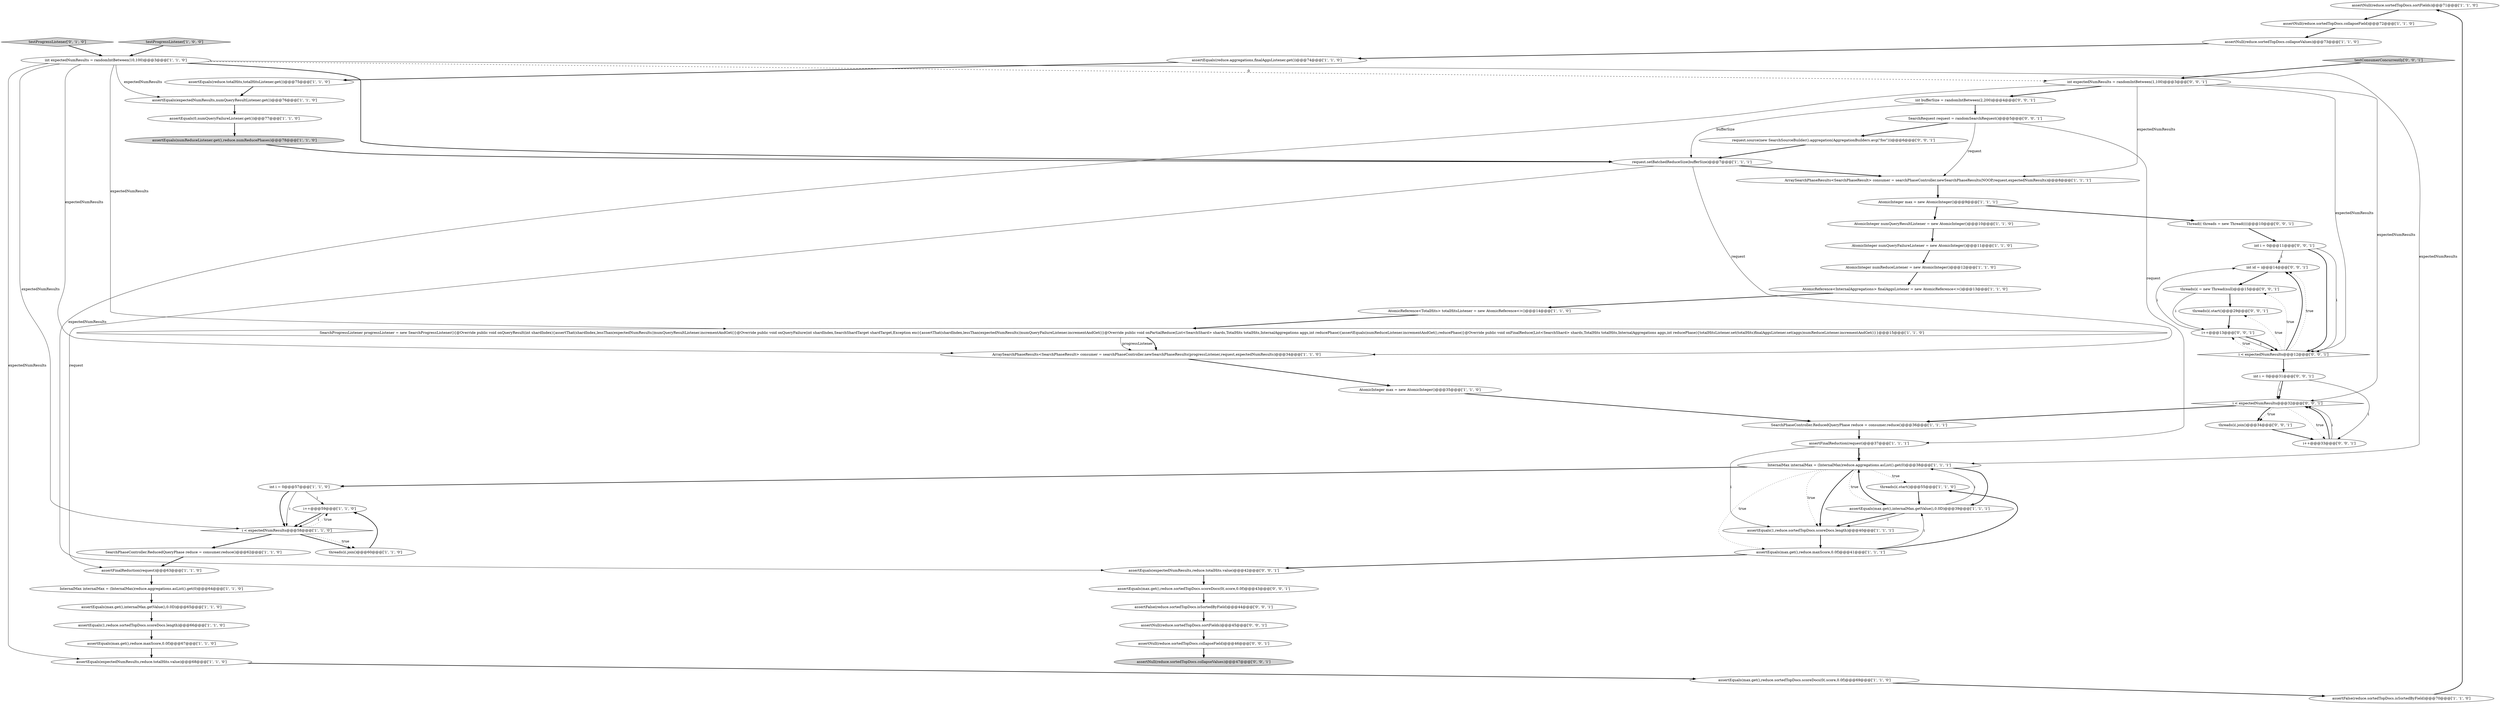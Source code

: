 digraph {
29 [style = filled, label = "assertNull(reduce.sortedTopDocs.sortFields)@@@71@@@['1', '1', '0']", fillcolor = white, shape = ellipse image = "AAA0AAABBB1BBB"];
35 [style = filled, label = "assertNull(reduce.sortedTopDocs.collapseField)@@@72@@@['1', '1', '0']", fillcolor = white, shape = ellipse image = "AAA0AAABBB1BBB"];
38 [style = filled, label = "InternalMax internalMax = (InternalMax)reduce.aggregations.asList().get(0)@@@38@@@['1', '1', '1']", fillcolor = white, shape = ellipse image = "AAA0AAABBB1BBB"];
16 [style = filled, label = "InternalMax internalMax = (InternalMax)reduce.aggregations.asList().get(0)@@@64@@@['1', '1', '0']", fillcolor = white, shape = ellipse image = "AAA0AAABBB1BBB"];
3 [style = filled, label = "assertEquals(reduce.aggregations,finalAggsListener.get())@@@74@@@['1', '1', '0']", fillcolor = white, shape = ellipse image = "AAA0AAABBB1BBB"];
34 [style = filled, label = "AtomicInteger max = new AtomicInteger()@@@35@@@['1', '1', '0']", fillcolor = white, shape = ellipse image = "AAA0AAABBB1BBB"];
39 [style = filled, label = "int i = 0@@@57@@@['1', '1', '0']", fillcolor = white, shape = ellipse image = "AAA0AAABBB1BBB"];
51 [style = filled, label = "threads(i( = new Thread(null)@@@15@@@['0', '0', '1']", fillcolor = white, shape = ellipse image = "AAA0AAABBB3BBB"];
40 [style = filled, label = "assertEquals(expectedNumResults,numQueryResultListener.get())@@@76@@@['1', '1', '0']", fillcolor = white, shape = ellipse image = "AAA0AAABBB1BBB"];
43 [style = filled, label = "threads(i(.start()@@@29@@@['0', '0', '1']", fillcolor = white, shape = ellipse image = "AAA0AAABBB3BBB"];
26 [style = filled, label = "AtomicReference<TotalHits> totalHitsListener = new AtomicReference<>()@@@14@@@['1', '1', '0']", fillcolor = white, shape = ellipse image = "AAA0AAABBB1BBB"];
6 [style = filled, label = "threads(i(.start()@@@55@@@['1', '1', '0']", fillcolor = white, shape = ellipse image = "AAA0AAABBB1BBB"];
0 [style = filled, label = "SearchProgressListener progressListener = new SearchProgressListener(){@Override public void onQueryResult(int shardIndex){assertThat(shardIndex,lessThan(expectedNumResults))numQueryResultListener.incrementAndGet()}@Override public void onQueryFailure(int shardIndex,SearchShardTarget shardTarget,Exception exc){assertThat(shardIndex,lessThan(expectedNumResults))numQueryFailureListener.incrementAndGet()}@Override public void onPartialReduce(List<SearchShard> shards,TotalHits totalHits,InternalAggregations aggs,int reducePhase){assertEquals(numReduceListener.incrementAndGet(),reducePhase)}@Override public void onFinalReduce(List<SearchShard> shards,TotalHits totalHits,InternalAggregations aggs,int reducePhase){totalHitsListener.set(totalHits)finalAggsListener.set(aggs)numReduceListener.incrementAndGet()}}@@@15@@@['1', '1', '0']", fillcolor = white, shape = ellipse image = "AAA0AAABBB1BBB"];
53 [style = filled, label = "i++@@@13@@@['0', '0', '1']", fillcolor = white, shape = ellipse image = "AAA0AAABBB3BBB"];
57 [style = filled, label = "testConsumerConcurrently['0', '0', '1']", fillcolor = lightgray, shape = diamond image = "AAA0AAABBB3BBB"];
1 [style = filled, label = "ArraySearchPhaseResults<SearchPhaseResult> consumer = searchPhaseController.newSearchPhaseResults(NOOP,request,expectedNumResults)@@@8@@@['1', '1', '1']", fillcolor = white, shape = ellipse image = "AAA0AAABBB1BBB"];
45 [style = filled, label = "i < expectedNumResults@@@32@@@['0', '0', '1']", fillcolor = white, shape = diamond image = "AAA0AAABBB3BBB"];
13 [style = filled, label = "AtomicInteger max = new AtomicInteger()@@@9@@@['1', '1', '1']", fillcolor = white, shape = ellipse image = "AAA0AAABBB1BBB"];
15 [style = filled, label = "assertEquals(max.get(),internalMax.getValue(),0.0D)@@@65@@@['1', '1', '0']", fillcolor = white, shape = ellipse image = "AAA0AAABBB1BBB"];
21 [style = filled, label = "int expectedNumResults = randomIntBetween(10,100)@@@3@@@['1', '1', '0']", fillcolor = white, shape = ellipse image = "AAA0AAABBB1BBB"];
47 [style = filled, label = "int i = 0@@@31@@@['0', '0', '1']", fillcolor = white, shape = ellipse image = "AAA0AAABBB3BBB"];
62 [style = filled, label = "int expectedNumResults = randomIntBetween(1,100)@@@3@@@['0', '0', '1']", fillcolor = white, shape = ellipse image = "AAA0AAABBB3BBB"];
11 [style = filled, label = "AtomicInteger numQueryResultListener = new AtomicInteger()@@@10@@@['1', '1', '0']", fillcolor = white, shape = ellipse image = "AAA0AAABBB1BBB"];
55 [style = filled, label = "assertNull(reduce.sortedTopDocs.collapseValues)@@@47@@@['0', '0', '1']", fillcolor = lightgray, shape = ellipse image = "AAA0AAABBB3BBB"];
61 [style = filled, label = "int i = 0@@@11@@@['0', '0', '1']", fillcolor = white, shape = ellipse image = "AAA0AAABBB3BBB"];
60 [style = filled, label = "assertFalse(reduce.sortedTopDocs.isSortedByField)@@@44@@@['0', '0', '1']", fillcolor = white, shape = ellipse image = "AAA0AAABBB3BBB"];
54 [style = filled, label = "threads(i(.join()@@@34@@@['0', '0', '1']", fillcolor = white, shape = ellipse image = "AAA0AAABBB3BBB"];
23 [style = filled, label = "assertEquals(max.get(),reduce.maxScore,0.0f)@@@41@@@['1', '1', '1']", fillcolor = white, shape = ellipse image = "AAA0AAABBB1BBB"];
56 [style = filled, label = "assertNull(reduce.sortedTopDocs.collapseField)@@@46@@@['0', '0', '1']", fillcolor = white, shape = ellipse image = "AAA0AAABBB3BBB"];
25 [style = filled, label = "AtomicInteger numQueryFailureListener = new AtomicInteger()@@@11@@@['1', '1', '0']", fillcolor = white, shape = ellipse image = "AAA0AAABBB1BBB"];
14 [style = filled, label = "i++@@@59@@@['1', '1', '0']", fillcolor = white, shape = ellipse image = "AAA0AAABBB1BBB"];
50 [style = filled, label = "assertEquals(expectedNumResults,reduce.totalHits.value)@@@42@@@['0', '0', '1']", fillcolor = white, shape = ellipse image = "AAA0AAABBB3BBB"];
41 [style = filled, label = "testProgressListener['0', '1', '0']", fillcolor = lightgray, shape = diamond image = "AAA0AAABBB2BBB"];
10 [style = filled, label = "i < expectedNumResults@@@58@@@['1', '1', '0']", fillcolor = white, shape = diamond image = "AAA0AAABBB1BBB"];
32 [style = filled, label = "SearchPhaseController.ReducedQueryPhase reduce = consumer.reduce()@@@62@@@['1', '1', '0']", fillcolor = white, shape = ellipse image = "AAA0AAABBB1BBB"];
33 [style = filled, label = "assertEquals(max.get(),reduce.maxScore,0.0f)@@@67@@@['1', '1', '0']", fillcolor = white, shape = ellipse image = "AAA0AAABBB1BBB"];
5 [style = filled, label = "assertEquals(max.get(),reduce.sortedTopDocs.scoreDocs(0(.score,0.0f)@@@69@@@['1', '1', '0']", fillcolor = white, shape = ellipse image = "AAA0AAABBB1BBB"];
12 [style = filled, label = "AtomicInteger numReduceListener = new AtomicInteger()@@@12@@@['1', '1', '0']", fillcolor = white, shape = ellipse image = "AAA0AAABBB1BBB"];
46 [style = filled, label = "request.source(new SearchSourceBuilder().aggregation(AggregationBuilders.avg(\"foo\")))@@@6@@@['0', '0', '1']", fillcolor = white, shape = ellipse image = "AAA0AAABBB3BBB"];
17 [style = filled, label = "AtomicReference<InternalAggregations> finalAggsListener = new AtomicReference<>()@@@13@@@['1', '1', '0']", fillcolor = white, shape = ellipse image = "AAA0AAABBB1BBB"];
63 [style = filled, label = "assertNull(reduce.sortedTopDocs.sortFields)@@@45@@@['0', '0', '1']", fillcolor = white, shape = ellipse image = "AAA0AAABBB3BBB"];
7 [style = filled, label = "assertEquals(numReduceListener.get(),reduce.numReducePhases)@@@78@@@['1', '1', '0']", fillcolor = lightgray, shape = ellipse image = "AAA0AAABBB1BBB"];
22 [style = filled, label = "assertEquals(1,reduce.sortedTopDocs.scoreDocs.length)@@@40@@@['1', '1', '1']", fillcolor = white, shape = ellipse image = "AAA0AAABBB1BBB"];
36 [style = filled, label = "ArraySearchPhaseResults<SearchPhaseResult> consumer = searchPhaseController.newSearchPhaseResults(progressListener,request,expectedNumResults)@@@34@@@['1', '1', '0']", fillcolor = white, shape = ellipse image = "AAA0AAABBB1BBB"];
42 [style = filled, label = "int id = i@@@14@@@['0', '0', '1']", fillcolor = white, shape = ellipse image = "AAA0AAABBB3BBB"];
48 [style = filled, label = "i++@@@33@@@['0', '0', '1']", fillcolor = white, shape = ellipse image = "AAA0AAABBB3BBB"];
52 [style = filled, label = "assertEquals(max.get(),reduce.sortedTopDocs.scoreDocs(0(.score,0.0f)@@@43@@@['0', '0', '1']", fillcolor = white, shape = ellipse image = "AAA0AAABBB3BBB"];
18 [style = filled, label = "threads(i(.join()@@@60@@@['1', '1', '0']", fillcolor = white, shape = ellipse image = "AAA0AAABBB1BBB"];
8 [style = filled, label = "testProgressListener['1', '0', '0']", fillcolor = lightgray, shape = diamond image = "AAA0AAABBB1BBB"];
19 [style = filled, label = "assertFinalReduction(request)@@@63@@@['1', '1', '0']", fillcolor = white, shape = ellipse image = "AAA0AAABBB1BBB"];
44 [style = filled, label = "Thread(( threads = new Thread((((@@@10@@@['0', '0', '1']", fillcolor = white, shape = ellipse image = "AAA0AAABBB3BBB"];
20 [style = filled, label = "assertFinalReduction(request)@@@37@@@['1', '1', '1']", fillcolor = white, shape = ellipse image = "AAA0AAABBB1BBB"];
37 [style = filled, label = "assertEquals(max.get(),internalMax.getValue(),0.0D)@@@39@@@['1', '1', '1']", fillcolor = white, shape = ellipse image = "AAA0AAABBB1BBB"];
49 [style = filled, label = "int bufferSize = randomIntBetween(2,200)@@@4@@@['0', '0', '1']", fillcolor = white, shape = ellipse image = "AAA0AAABBB3BBB"];
58 [style = filled, label = "i < expectedNumResults@@@12@@@['0', '0', '1']", fillcolor = white, shape = diamond image = "AAA0AAABBB3BBB"];
27 [style = filled, label = "assertEquals(0,numQueryFailureListener.get())@@@77@@@['1', '1', '0']", fillcolor = white, shape = ellipse image = "AAA0AAABBB1BBB"];
9 [style = filled, label = "request.setBatchedReduceSize(bufferSize)@@@7@@@['1', '1', '1']", fillcolor = white, shape = ellipse image = "AAA0AAABBB1BBB"];
31 [style = filled, label = "assertFalse(reduce.sortedTopDocs.isSortedByField)@@@70@@@['1', '1', '0']", fillcolor = white, shape = ellipse image = "AAA0AAABBB1BBB"];
2 [style = filled, label = "assertEquals(1,reduce.sortedTopDocs.scoreDocs.length)@@@66@@@['1', '1', '0']", fillcolor = white, shape = ellipse image = "AAA0AAABBB1BBB"];
30 [style = filled, label = "assertNull(reduce.sortedTopDocs.collapseValues)@@@73@@@['1', '1', '0']", fillcolor = white, shape = ellipse image = "AAA0AAABBB1BBB"];
59 [style = filled, label = "SearchRequest request = randomSearchRequest()@@@5@@@['0', '0', '1']", fillcolor = white, shape = ellipse image = "AAA0AAABBB3BBB"];
28 [style = filled, label = "assertEquals(expectedNumResults,reduce.totalHits.value)@@@68@@@['1', '1', '0']", fillcolor = white, shape = ellipse image = "AAA0AAABBB1BBB"];
4 [style = filled, label = "SearchPhaseController.ReducedQueryPhase reduce = consumer.reduce()@@@36@@@['1', '1', '1']", fillcolor = white, shape = ellipse image = "AAA0AAABBB1BBB"];
24 [style = filled, label = "assertEquals(reduce.totalHits,totalHitsListener.get())@@@75@@@['1', '1', '0']", fillcolor = white, shape = ellipse image = "AAA0AAABBB1BBB"];
59->46 [style = bold, label=""];
3->24 [style = bold, label=""];
44->61 [style = bold, label=""];
27->7 [style = bold, label=""];
53->42 [style = solid, label="i"];
38->23 [style = dotted, label="true"];
21->62 [style = dashed, label="0"];
6->37 [style = bold, label=""];
25->12 [style = bold, label=""];
51->43 [style = bold, label=""];
51->53 [style = solid, label="i"];
10->18 [style = bold, label=""];
20->38 [style = solid, label="i"];
58->47 [style = bold, label=""];
34->4 [style = bold, label=""];
13->11 [style = bold, label=""];
21->40 [style = solid, label="expectedNumResults"];
48->45 [style = bold, label=""];
60->63 [style = bold, label=""];
2->33 [style = bold, label=""];
57->62 [style = bold, label=""];
41->21 [style = bold, label=""];
9->36 [style = solid, label="request"];
0->36 [style = solid, label="progressListener"];
31->29 [style = bold, label=""];
14->10 [style = bold, label=""];
47->45 [style = bold, label=""];
59->20 [style = solid, label="request"];
45->54 [style = dotted, label="true"];
38->39 [style = bold, label=""];
35->30 [style = bold, label=""];
21->38 [style = solid, label="expectedNumResults"];
7->9 [style = bold, label=""];
37->22 [style = solid, label="i"];
23->37 [style = solid, label="i"];
14->10 [style = solid, label="i"];
56->55 [style = bold, label=""];
62->58 [style = solid, label="expectedNumResults"];
13->44 [style = bold, label=""];
15->2 [style = bold, label=""];
43->53 [style = bold, label=""];
5->31 [style = bold, label=""];
21->36 [style = solid, label="expectedNumResults"];
37->38 [style = bold, label=""];
58->42 [style = bold, label=""];
0->36 [style = bold, label=""];
62->50 [style = solid, label="expectedNumResults"];
9->19 [style = solid, label="request"];
58->51 [style = dotted, label="true"];
45->4 [style = bold, label=""];
1->13 [style = bold, label=""];
11->25 [style = bold, label=""];
24->40 [style = bold, label=""];
62->1 [style = solid, label="expectedNumResults"];
17->26 [style = bold, label=""];
49->59 [style = bold, label=""];
63->56 [style = bold, label=""];
23->50 [style = bold, label=""];
49->9 [style = solid, label="bufferSize"];
58->43 [style = dotted, label="true"];
29->35 [style = bold, label=""];
38->37 [style = bold, label=""];
46->9 [style = bold, label=""];
21->0 [style = solid, label="expectedNumResults"];
40->27 [style = bold, label=""];
8->21 [style = bold, label=""];
53->58 [style = solid, label="i"];
38->22 [style = dotted, label="true"];
19->16 [style = bold, label=""];
45->54 [style = bold, label=""];
12->17 [style = bold, label=""];
23->6 [style = bold, label=""];
39->10 [style = bold, label=""];
58->53 [style = dotted, label="true"];
58->42 [style = dotted, label="true"];
28->5 [style = bold, label=""];
37->38 [style = solid, label="i"];
37->22 [style = bold, label=""];
39->14 [style = solid, label="i"];
62->45 [style = solid, label="expectedNumResults"];
21->9 [style = bold, label=""];
18->14 [style = bold, label=""];
38->37 [style = dotted, label="true"];
61->58 [style = bold, label=""];
47->48 [style = solid, label="i"];
42->51 [style = bold, label=""];
10->32 [style = bold, label=""];
62->49 [style = bold, label=""];
47->45 [style = solid, label="i"];
16->15 [style = bold, label=""];
45->48 [style = dotted, label="true"];
38->22 [style = bold, label=""];
4->20 [style = bold, label=""];
33->28 [style = bold, label=""];
39->10 [style = solid, label="i"];
10->18 [style = dotted, label="true"];
59->1 [style = solid, label="request"];
36->34 [style = bold, label=""];
30->3 [style = bold, label=""];
48->45 [style = solid, label="i"];
52->60 [style = bold, label=""];
61->58 [style = solid, label="i"];
21->10 [style = solid, label="expectedNumResults"];
54->48 [style = bold, label=""];
20->38 [style = bold, label=""];
21->28 [style = solid, label="expectedNumResults"];
38->6 [style = dotted, label="true"];
50->52 [style = bold, label=""];
22->23 [style = bold, label=""];
61->42 [style = solid, label="i"];
9->1 [style = bold, label=""];
10->14 [style = dotted, label="true"];
20->22 [style = solid, label="i"];
32->19 [style = bold, label=""];
26->0 [style = bold, label=""];
53->58 [style = bold, label=""];
}
